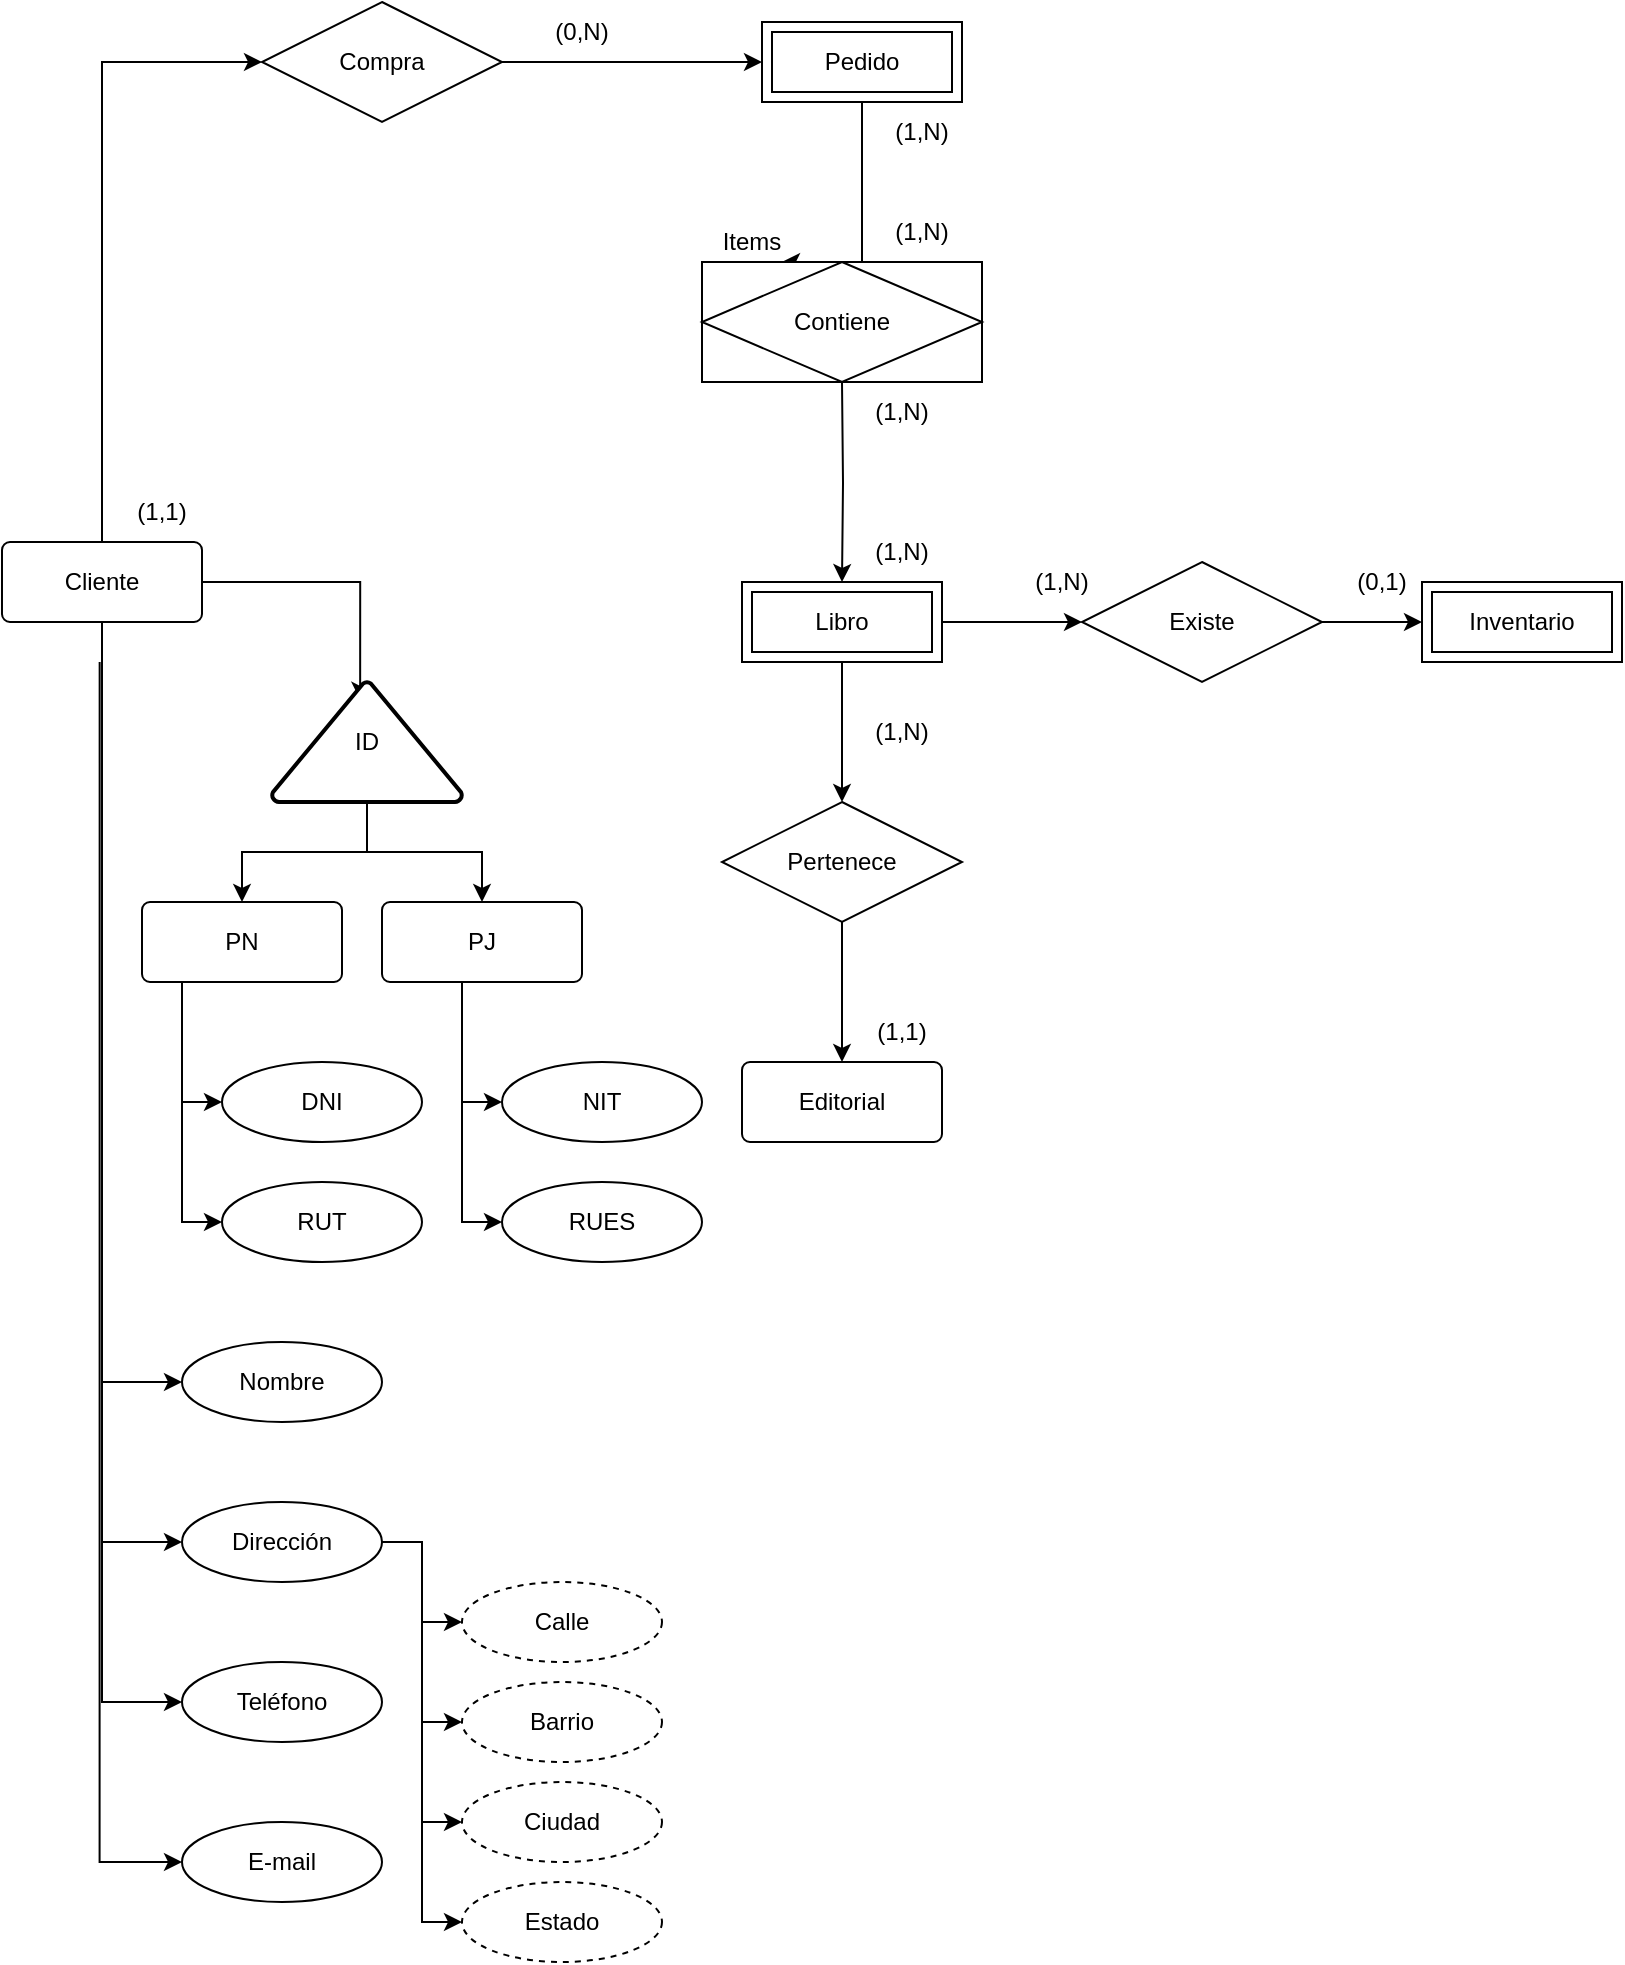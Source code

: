 <mxfile version="26.2.14">
  <diagram name="Página-1" id="OLn8vRMohXvubUvZaAsE">
    <mxGraphModel dx="1226" dy="733" grid="1" gridSize="10" guides="1" tooltips="1" connect="1" arrows="1" fold="1" page="1" pageScale="1" pageWidth="827" pageHeight="1169" math="0" shadow="0">
      <root>
        <mxCell id="0" />
        <mxCell id="1" parent="0" />
        <mxCell id="7Fdn9_1kDD7aw7KvLnDt-8" value="" style="edgeStyle=orthogonalEdgeStyle;rounded=0;orthogonalLoop=1;jettySize=auto;html=1;exitX=0.5;exitY=0;exitDx=0;exitDy=0;" parent="1" target="7Fdn9_1kDD7aw7KvLnDt-6" edge="1">
          <mxGeometry relative="1" as="geometry">
            <mxPoint x="30" y="319.94" as="sourcePoint" />
            <mxPoint x="90.118" y="79.999" as="targetPoint" />
            <Array as="points">
              <mxPoint x="60" y="320" />
              <mxPoint x="60" y="80" />
            </Array>
          </mxGeometry>
        </mxCell>
        <mxCell id="ZJ7O9cxaeD2Jd0CNXLAg-9" value="" style="edgeStyle=orthogonalEdgeStyle;rounded=0;orthogonalLoop=1;jettySize=auto;html=1;entryX=0;entryY=0.5;entryDx=0;entryDy=0;" edge="1" parent="1" source="7Fdn9_1kDD7aw7KvLnDt-1" target="ZJ7O9cxaeD2Jd0CNXLAg-50">
          <mxGeometry relative="1" as="geometry">
            <mxPoint x="90.0" y="680.059" as="targetPoint" />
            <Array as="points">
              <mxPoint x="60" y="740" />
            </Array>
          </mxGeometry>
        </mxCell>
        <mxCell id="ZJ7O9cxaeD2Jd0CNXLAg-16" style="edgeStyle=orthogonalEdgeStyle;rounded=0;orthogonalLoop=1;jettySize=auto;html=1;entryX=0;entryY=0.5;entryDx=0;entryDy=0;" edge="1" parent="1" target="ZJ7O9cxaeD2Jd0CNXLAg-51">
          <mxGeometry relative="1" as="geometry">
            <mxPoint x="50" y="359.94" as="sourcePoint" />
            <mxPoint x="90.0" y="760.059" as="targetPoint" />
            <Array as="points">
              <mxPoint x="60" y="360" />
              <mxPoint x="60" y="820" />
            </Array>
          </mxGeometry>
        </mxCell>
        <mxCell id="ZJ7O9cxaeD2Jd0CNXLAg-17" style="edgeStyle=orthogonalEdgeStyle;rounded=0;orthogonalLoop=1;jettySize=auto;html=1;entryX=0;entryY=0.5;entryDx=0;entryDy=0;" edge="1" parent="1" source="7Fdn9_1kDD7aw7KvLnDt-1" target="ZJ7O9cxaeD2Jd0CNXLAg-52">
          <mxGeometry relative="1" as="geometry">
            <mxPoint x="90.0" y="845" as="targetPoint" />
            <Array as="points">
              <mxPoint x="60" y="900" />
            </Array>
          </mxGeometry>
        </mxCell>
        <mxCell id="ZJ7O9cxaeD2Jd0CNXLAg-19" style="edgeStyle=orthogonalEdgeStyle;rounded=0;orthogonalLoop=1;jettySize=auto;html=1;entryX=0;entryY=0.5;entryDx=0;entryDy=0;" edge="1" parent="1" target="ZJ7O9cxaeD2Jd0CNXLAg-53">
          <mxGeometry relative="1" as="geometry">
            <mxPoint x="58.83" y="380" as="sourcePoint" />
            <mxPoint x="110" y="940" as="targetPoint" />
            <Array as="points">
              <mxPoint x="59" y="980" />
            </Array>
          </mxGeometry>
        </mxCell>
        <mxCell id="ZJ7O9cxaeD2Jd0CNXLAg-41" style="edgeStyle=orthogonalEdgeStyle;rounded=0;orthogonalLoop=1;jettySize=auto;html=1;entryX=0.464;entryY=0.148;entryDx=0;entryDy=0;entryPerimeter=0;" edge="1" parent="1" source="7Fdn9_1kDD7aw7KvLnDt-1" target="ZJ7O9cxaeD2Jd0CNXLAg-40">
          <mxGeometry relative="1" as="geometry">
            <mxPoint x="160" y="370" as="targetPoint" />
          </mxGeometry>
        </mxCell>
        <mxCell id="7Fdn9_1kDD7aw7KvLnDt-1" value="Cliente" style="rounded=1;arcSize=10;whiteSpace=wrap;html=1;align=center;" parent="1" vertex="1">
          <mxGeometry x="10" y="320" width="100" height="40" as="geometry" />
        </mxCell>
        <mxCell id="7Fdn9_1kDD7aw7KvLnDt-2" value="Editorial" style="rounded=1;arcSize=10;whiteSpace=wrap;html=1;align=center;" parent="1" vertex="1">
          <mxGeometry x="380" y="580" width="100" height="40" as="geometry" />
        </mxCell>
        <mxCell id="7Fdn9_1kDD7aw7KvLnDt-16" value="" style="edgeStyle=orthogonalEdgeStyle;rounded=0;orthogonalLoop=1;jettySize=auto;html=1;" parent="1" source="7Fdn9_1kDD7aw7KvLnDt-3" edge="1">
          <mxGeometry relative="1" as="geometry">
            <mxPoint x="400" y="180" as="targetPoint" />
            <Array as="points">
              <mxPoint x="440" y="180" />
            </Array>
          </mxGeometry>
        </mxCell>
        <mxCell id="7Fdn9_1kDD7aw7KvLnDt-3" value="Pedido" style="shape=ext;margin=3;double=1;whiteSpace=wrap;html=1;align=center;" parent="1" vertex="1">
          <mxGeometry x="390" y="60" width="100" height="40" as="geometry" />
        </mxCell>
        <mxCell id="7Fdn9_1kDD7aw7KvLnDt-20" value="" style="edgeStyle=orthogonalEdgeStyle;rounded=0;orthogonalLoop=1;jettySize=auto;html=1;" parent="1" source="7Fdn9_1kDD7aw7KvLnDt-4" target="7Fdn9_1kDD7aw7KvLnDt-19" edge="1">
          <mxGeometry relative="1" as="geometry" />
        </mxCell>
        <mxCell id="7Fdn9_1kDD7aw7KvLnDt-25" value="" style="edgeStyle=orthogonalEdgeStyle;rounded=0;orthogonalLoop=1;jettySize=auto;html=1;" parent="1" source="7Fdn9_1kDD7aw7KvLnDt-4" target="7Fdn9_1kDD7aw7KvLnDt-24" edge="1">
          <mxGeometry relative="1" as="geometry" />
        </mxCell>
        <mxCell id="7Fdn9_1kDD7aw7KvLnDt-4" value="Libro" style="shape=ext;margin=3;double=1;whiteSpace=wrap;html=1;align=center;" parent="1" vertex="1">
          <mxGeometry x="380" y="340" width="100" height="40" as="geometry" />
        </mxCell>
        <mxCell id="7Fdn9_1kDD7aw7KvLnDt-5" value="Inventario" style="shape=ext;margin=3;double=1;whiteSpace=wrap;html=1;align=center;" parent="1" vertex="1">
          <mxGeometry x="720" y="340" width="100" height="40" as="geometry" />
        </mxCell>
        <mxCell id="7Fdn9_1kDD7aw7KvLnDt-9" value="" style="edgeStyle=orthogonalEdgeStyle;rounded=0;orthogonalLoop=1;jettySize=auto;html=1;" parent="1" source="7Fdn9_1kDD7aw7KvLnDt-6" target="7Fdn9_1kDD7aw7KvLnDt-3" edge="1">
          <mxGeometry relative="1" as="geometry" />
        </mxCell>
        <mxCell id="7Fdn9_1kDD7aw7KvLnDt-6" value="Compra" style="shape=rhombus;perimeter=rhombusPerimeter;whiteSpace=wrap;html=1;align=center;" parent="1" vertex="1">
          <mxGeometry x="140" y="50" width="120" height="60" as="geometry" />
        </mxCell>
        <mxCell id="7Fdn9_1kDD7aw7KvLnDt-10" value="(1,1)" style="text;html=1;align=center;verticalAlign=middle;whiteSpace=wrap;rounded=0;" parent="1" vertex="1">
          <mxGeometry x="60" y="290" width="60" height="30" as="geometry" />
        </mxCell>
        <mxCell id="7Fdn9_1kDD7aw7KvLnDt-11" value="(0,N)" style="text;html=1;align=center;verticalAlign=middle;whiteSpace=wrap;rounded=0;" parent="1" vertex="1">
          <mxGeometry x="270" y="50" width="60" height="30" as="geometry" />
        </mxCell>
        <mxCell id="7Fdn9_1kDD7aw7KvLnDt-17" value="" style="edgeStyle=orthogonalEdgeStyle;rounded=0;orthogonalLoop=1;jettySize=auto;html=1;" parent="1" target="7Fdn9_1kDD7aw7KvLnDt-4" edge="1">
          <mxGeometry relative="1" as="geometry">
            <mxPoint x="430" y="240" as="sourcePoint" />
          </mxGeometry>
        </mxCell>
        <mxCell id="7Fdn9_1kDD7aw7KvLnDt-14" value="(1,N)" style="text;html=1;align=center;verticalAlign=middle;whiteSpace=wrap;rounded=0;" parent="1" vertex="1">
          <mxGeometry x="440" y="100" width="60" height="30" as="geometry" />
        </mxCell>
        <mxCell id="7Fdn9_1kDD7aw7KvLnDt-18" value="(1,N)" style="text;html=1;align=center;verticalAlign=middle;whiteSpace=wrap;rounded=0;" parent="1" vertex="1">
          <mxGeometry x="430" y="310" width="60" height="30" as="geometry" />
        </mxCell>
        <mxCell id="7Fdn9_1kDD7aw7KvLnDt-21" value="" style="edgeStyle=orthogonalEdgeStyle;rounded=0;orthogonalLoop=1;jettySize=auto;html=1;" parent="1" source="7Fdn9_1kDD7aw7KvLnDt-19" target="7Fdn9_1kDD7aw7KvLnDt-2" edge="1">
          <mxGeometry relative="1" as="geometry" />
        </mxCell>
        <mxCell id="7Fdn9_1kDD7aw7KvLnDt-19" value="Pertenece" style="shape=rhombus;perimeter=rhombusPerimeter;whiteSpace=wrap;html=1;align=center;" parent="1" vertex="1">
          <mxGeometry x="370" y="450" width="120" height="60" as="geometry" />
        </mxCell>
        <mxCell id="7Fdn9_1kDD7aw7KvLnDt-22" value="(1,N)" style="text;html=1;align=center;verticalAlign=middle;whiteSpace=wrap;rounded=0;" parent="1" vertex="1">
          <mxGeometry x="430" y="400" width="60" height="30" as="geometry" />
        </mxCell>
        <mxCell id="7Fdn9_1kDD7aw7KvLnDt-23" value="(1,1)" style="text;html=1;align=center;verticalAlign=middle;whiteSpace=wrap;rounded=0;" parent="1" vertex="1">
          <mxGeometry x="430" y="550" width="60" height="30" as="geometry" />
        </mxCell>
        <mxCell id="7Fdn9_1kDD7aw7KvLnDt-26" value="" style="edgeStyle=orthogonalEdgeStyle;rounded=0;orthogonalLoop=1;jettySize=auto;html=1;" parent="1" source="7Fdn9_1kDD7aw7KvLnDt-24" target="7Fdn9_1kDD7aw7KvLnDt-5" edge="1">
          <mxGeometry relative="1" as="geometry" />
        </mxCell>
        <mxCell id="7Fdn9_1kDD7aw7KvLnDt-24" value="Existe" style="shape=rhombus;perimeter=rhombusPerimeter;whiteSpace=wrap;html=1;align=center;" parent="1" vertex="1">
          <mxGeometry x="550" y="330" width="120" height="60" as="geometry" />
        </mxCell>
        <mxCell id="7Fdn9_1kDD7aw7KvLnDt-27" value="(1,N)" style="text;html=1;align=center;verticalAlign=middle;whiteSpace=wrap;rounded=0;" parent="1" vertex="1">
          <mxGeometry x="510" y="325" width="60" height="30" as="geometry" />
        </mxCell>
        <mxCell id="7Fdn9_1kDD7aw7KvLnDt-28" value="(0,1)" style="text;html=1;align=center;verticalAlign=middle;whiteSpace=wrap;rounded=0;" parent="1" vertex="1">
          <mxGeometry x="670" y="325" width="60" height="30" as="geometry" />
        </mxCell>
        <mxCell id="ZJ7O9cxaeD2Jd0CNXLAg-1" value="Contiene" style="shape=associativeEntity;whiteSpace=wrap;html=1;align=center;" vertex="1" parent="1">
          <mxGeometry x="360" y="180" width="140" height="60" as="geometry" />
        </mxCell>
        <mxCell id="ZJ7O9cxaeD2Jd0CNXLAg-2" value="Items" style="text;html=1;align=center;verticalAlign=middle;whiteSpace=wrap;rounded=0;" vertex="1" parent="1">
          <mxGeometry x="360" y="160" width="50" height="20" as="geometry" />
        </mxCell>
        <mxCell id="ZJ7O9cxaeD2Jd0CNXLAg-4" value="(1,N)" style="text;html=1;align=center;verticalAlign=middle;whiteSpace=wrap;rounded=0;" vertex="1" parent="1">
          <mxGeometry x="440" y="150" width="60" height="30" as="geometry" />
        </mxCell>
        <mxCell id="ZJ7O9cxaeD2Jd0CNXLAg-5" value="(1,N)" style="text;html=1;align=center;verticalAlign=middle;whiteSpace=wrap;rounded=0;" vertex="1" parent="1">
          <mxGeometry x="430" y="240" width="60" height="30" as="geometry" />
        </mxCell>
        <mxCell id="ZJ7O9cxaeD2Jd0CNXLAg-45" style="edgeStyle=orthogonalEdgeStyle;rounded=0;orthogonalLoop=1;jettySize=auto;html=1;entryX=0.5;entryY=0;entryDx=0;entryDy=0;" edge="1" parent="1" source="ZJ7O9cxaeD2Jd0CNXLAg-40" target="ZJ7O9cxaeD2Jd0CNXLAg-43">
          <mxGeometry relative="1" as="geometry" />
        </mxCell>
        <mxCell id="ZJ7O9cxaeD2Jd0CNXLAg-46" style="edgeStyle=orthogonalEdgeStyle;rounded=0;orthogonalLoop=1;jettySize=auto;html=1;" edge="1" parent="1" source="ZJ7O9cxaeD2Jd0CNXLAg-40" target="ZJ7O9cxaeD2Jd0CNXLAg-44">
          <mxGeometry relative="1" as="geometry" />
        </mxCell>
        <mxCell id="ZJ7O9cxaeD2Jd0CNXLAg-40" value="ID" style="strokeWidth=2;html=1;shape=mxgraph.flowchart.extract_or_measurement;whiteSpace=wrap;" vertex="1" parent="1">
          <mxGeometry x="145" y="390" width="95" height="60" as="geometry" />
        </mxCell>
        <mxCell id="ZJ7O9cxaeD2Jd0CNXLAg-59" style="edgeStyle=orthogonalEdgeStyle;rounded=0;orthogonalLoop=1;jettySize=auto;html=1;" edge="1" parent="1" source="ZJ7O9cxaeD2Jd0CNXLAg-43" target="ZJ7O9cxaeD2Jd0CNXLAg-54">
          <mxGeometry relative="1" as="geometry">
            <Array as="points">
              <mxPoint x="100" y="590" />
              <mxPoint x="100" y="590" />
            </Array>
          </mxGeometry>
        </mxCell>
        <mxCell id="ZJ7O9cxaeD2Jd0CNXLAg-60" style="edgeStyle=orthogonalEdgeStyle;rounded=0;orthogonalLoop=1;jettySize=auto;html=1;entryX=0;entryY=0.5;entryDx=0;entryDy=0;" edge="1" parent="1" source="ZJ7O9cxaeD2Jd0CNXLAg-43" target="ZJ7O9cxaeD2Jd0CNXLAg-55">
          <mxGeometry relative="1" as="geometry">
            <Array as="points">
              <mxPoint x="100" y="660" />
            </Array>
          </mxGeometry>
        </mxCell>
        <mxCell id="ZJ7O9cxaeD2Jd0CNXLAg-43" value="PN" style="rounded=1;arcSize=10;whiteSpace=wrap;html=1;align=center;" vertex="1" parent="1">
          <mxGeometry x="80" y="500" width="100" height="40" as="geometry" />
        </mxCell>
        <mxCell id="ZJ7O9cxaeD2Jd0CNXLAg-61" style="edgeStyle=orthogonalEdgeStyle;rounded=0;orthogonalLoop=1;jettySize=auto;html=1;entryX=0;entryY=0.5;entryDx=0;entryDy=0;" edge="1" parent="1" source="ZJ7O9cxaeD2Jd0CNXLAg-44" target="ZJ7O9cxaeD2Jd0CNXLAg-56">
          <mxGeometry relative="1" as="geometry">
            <Array as="points">
              <mxPoint x="240" y="600" />
            </Array>
          </mxGeometry>
        </mxCell>
        <mxCell id="ZJ7O9cxaeD2Jd0CNXLAg-62" style="edgeStyle=orthogonalEdgeStyle;rounded=0;orthogonalLoop=1;jettySize=auto;html=1;" edge="1" parent="1" source="ZJ7O9cxaeD2Jd0CNXLAg-44" target="ZJ7O9cxaeD2Jd0CNXLAg-57">
          <mxGeometry relative="1" as="geometry">
            <Array as="points">
              <mxPoint x="240" y="650" />
              <mxPoint x="240" y="650" />
            </Array>
          </mxGeometry>
        </mxCell>
        <mxCell id="ZJ7O9cxaeD2Jd0CNXLAg-44" value="PJ" style="rounded=1;arcSize=10;whiteSpace=wrap;html=1;align=center;" vertex="1" parent="1">
          <mxGeometry x="200" y="500" width="100" height="40" as="geometry" />
        </mxCell>
        <mxCell id="ZJ7O9cxaeD2Jd0CNXLAg-50" value="Nombre" style="ellipse;whiteSpace=wrap;html=1;align=center;" vertex="1" parent="1">
          <mxGeometry x="100" y="720" width="100" height="40" as="geometry" />
        </mxCell>
        <mxCell id="ZJ7O9cxaeD2Jd0CNXLAg-64" style="edgeStyle=orthogonalEdgeStyle;rounded=0;orthogonalLoop=1;jettySize=auto;html=1;entryX=0;entryY=0.5;entryDx=0;entryDy=0;" edge="1" parent="1" source="ZJ7O9cxaeD2Jd0CNXLAg-51" target="ZJ7O9cxaeD2Jd0CNXLAg-63">
          <mxGeometry relative="1" as="geometry" />
        </mxCell>
        <mxCell id="ZJ7O9cxaeD2Jd0CNXLAg-66" style="edgeStyle=orthogonalEdgeStyle;rounded=0;orthogonalLoop=1;jettySize=auto;html=1;entryX=0;entryY=0.5;entryDx=0;entryDy=0;" edge="1" parent="1" source="ZJ7O9cxaeD2Jd0CNXLAg-51" target="ZJ7O9cxaeD2Jd0CNXLAg-65">
          <mxGeometry relative="1" as="geometry" />
        </mxCell>
        <mxCell id="ZJ7O9cxaeD2Jd0CNXLAg-68" style="edgeStyle=orthogonalEdgeStyle;rounded=0;orthogonalLoop=1;jettySize=auto;html=1;entryX=0;entryY=0.5;entryDx=0;entryDy=0;" edge="1" parent="1" source="ZJ7O9cxaeD2Jd0CNXLAg-51" target="ZJ7O9cxaeD2Jd0CNXLAg-67">
          <mxGeometry relative="1" as="geometry" />
        </mxCell>
        <mxCell id="ZJ7O9cxaeD2Jd0CNXLAg-70" style="edgeStyle=orthogonalEdgeStyle;rounded=0;orthogonalLoop=1;jettySize=auto;html=1;entryX=0;entryY=0.5;entryDx=0;entryDy=0;" edge="1" parent="1" source="ZJ7O9cxaeD2Jd0CNXLAg-51" target="ZJ7O9cxaeD2Jd0CNXLAg-69">
          <mxGeometry relative="1" as="geometry" />
        </mxCell>
        <mxCell id="ZJ7O9cxaeD2Jd0CNXLAg-51" value="Dirección" style="ellipse;whiteSpace=wrap;html=1;align=center;" vertex="1" parent="1">
          <mxGeometry x="100" y="800" width="100" height="40" as="geometry" />
        </mxCell>
        <mxCell id="ZJ7O9cxaeD2Jd0CNXLAg-52" value="Teléfono" style="ellipse;whiteSpace=wrap;html=1;align=center;" vertex="1" parent="1">
          <mxGeometry x="100" y="880" width="100" height="40" as="geometry" />
        </mxCell>
        <mxCell id="ZJ7O9cxaeD2Jd0CNXLAg-53" value="E-mail" style="ellipse;whiteSpace=wrap;html=1;align=center;" vertex="1" parent="1">
          <mxGeometry x="100" y="960" width="100" height="40" as="geometry" />
        </mxCell>
        <mxCell id="ZJ7O9cxaeD2Jd0CNXLAg-54" value="DNI" style="ellipse;whiteSpace=wrap;html=1;align=center;" vertex="1" parent="1">
          <mxGeometry x="120" y="580" width="100" height="40" as="geometry" />
        </mxCell>
        <mxCell id="ZJ7O9cxaeD2Jd0CNXLAg-55" value="RUT" style="ellipse;whiteSpace=wrap;html=1;align=center;" vertex="1" parent="1">
          <mxGeometry x="120" y="640" width="100" height="40" as="geometry" />
        </mxCell>
        <mxCell id="ZJ7O9cxaeD2Jd0CNXLAg-56" value="NIT" style="ellipse;whiteSpace=wrap;html=1;align=center;" vertex="1" parent="1">
          <mxGeometry x="260" y="580" width="100" height="40" as="geometry" />
        </mxCell>
        <mxCell id="ZJ7O9cxaeD2Jd0CNXLAg-57" value="RUES" style="ellipse;whiteSpace=wrap;html=1;align=center;" vertex="1" parent="1">
          <mxGeometry x="260" y="640" width="100" height="40" as="geometry" />
        </mxCell>
        <mxCell id="ZJ7O9cxaeD2Jd0CNXLAg-63" value="Calle" style="ellipse;whiteSpace=wrap;html=1;align=center;dashed=1;" vertex="1" parent="1">
          <mxGeometry x="240" y="840" width="100" height="40" as="geometry" />
        </mxCell>
        <mxCell id="ZJ7O9cxaeD2Jd0CNXLAg-65" value="Barrio" style="ellipse;whiteSpace=wrap;html=1;align=center;dashed=1;" vertex="1" parent="1">
          <mxGeometry x="240" y="890" width="100" height="40" as="geometry" />
        </mxCell>
        <mxCell id="ZJ7O9cxaeD2Jd0CNXLAg-67" value="Ciudad" style="ellipse;whiteSpace=wrap;html=1;align=center;dashed=1;" vertex="1" parent="1">
          <mxGeometry x="240" y="940" width="100" height="40" as="geometry" />
        </mxCell>
        <mxCell id="ZJ7O9cxaeD2Jd0CNXLAg-69" value="Estado" style="ellipse;whiteSpace=wrap;html=1;align=center;dashed=1;" vertex="1" parent="1">
          <mxGeometry x="240" y="990" width="100" height="40" as="geometry" />
        </mxCell>
      </root>
    </mxGraphModel>
  </diagram>
</mxfile>
